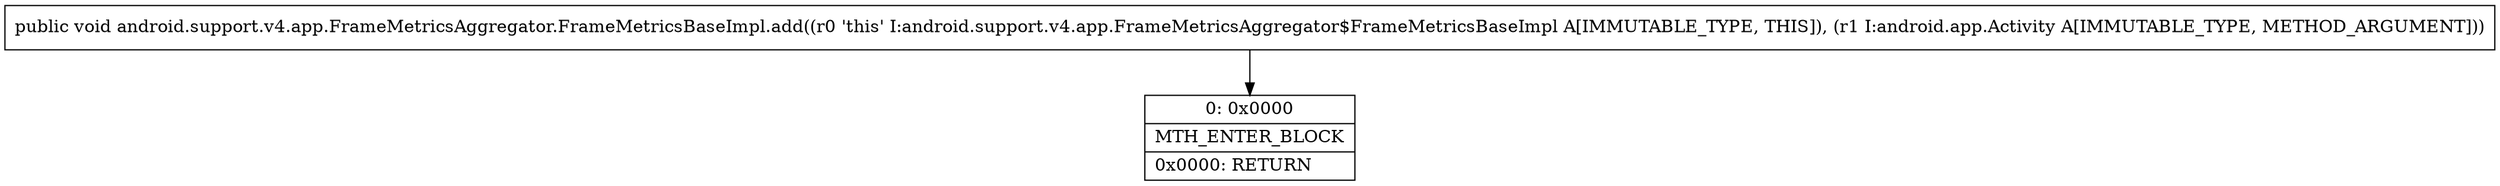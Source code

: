 digraph "CFG forandroid.support.v4.app.FrameMetricsAggregator.FrameMetricsBaseImpl.add(Landroid\/app\/Activity;)V" {
Node_0 [shape=record,label="{0\:\ 0x0000|MTH_ENTER_BLOCK\l|0x0000: RETURN   \l}"];
MethodNode[shape=record,label="{public void android.support.v4.app.FrameMetricsAggregator.FrameMetricsBaseImpl.add((r0 'this' I:android.support.v4.app.FrameMetricsAggregator$FrameMetricsBaseImpl A[IMMUTABLE_TYPE, THIS]), (r1 I:android.app.Activity A[IMMUTABLE_TYPE, METHOD_ARGUMENT])) }"];
MethodNode -> Node_0;
}


